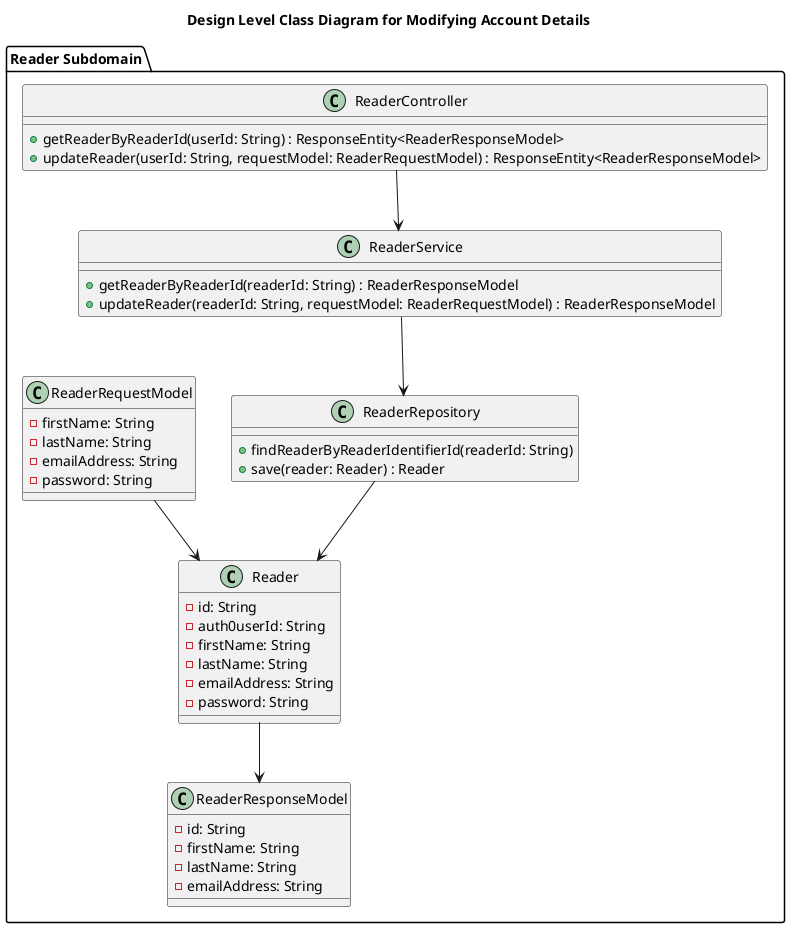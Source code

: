 @startuml
title Design Level Class Diagram for Modifying Account Details

package "Reader Subdomain" {
    class ReaderController {
        + getReaderByReaderId(userId: String) : ResponseEntity<ReaderResponseModel>
        + updateReader(userId: String, requestModel: ReaderRequestModel) : ResponseEntity<ReaderResponseModel>
    }

    class ReaderService {
        + getReaderByReaderId(readerId: String) : ReaderResponseModel
        + updateReader(readerId: String, requestModel: ReaderRequestModel) : ReaderResponseModel
    }

    class ReaderRepository {
        + findReaderByReaderIdentifierId(readerId: String) 
        + save(reader: Reader) : Reader
    }

    class Reader {
        - id: String
        - auth0userId: String
        - firstName: String
        - lastName: String
        - emailAddress: String
        - password: String
    }

    class ReaderRequestModel {
        - firstName: String
        - lastName: String
        - emailAddress: String
        - password: String
    }

    class ReaderResponseModel {
        - id: String
        - firstName: String
        - lastName: String
        - emailAddress: String
    }
    
    ReaderController --> ReaderService
    ReaderService --> ReaderRepository
    ReaderRepository --> Reader
    ReaderRequestModel --> Reader
    Reader --> ReaderResponseModel
}
@enduml
